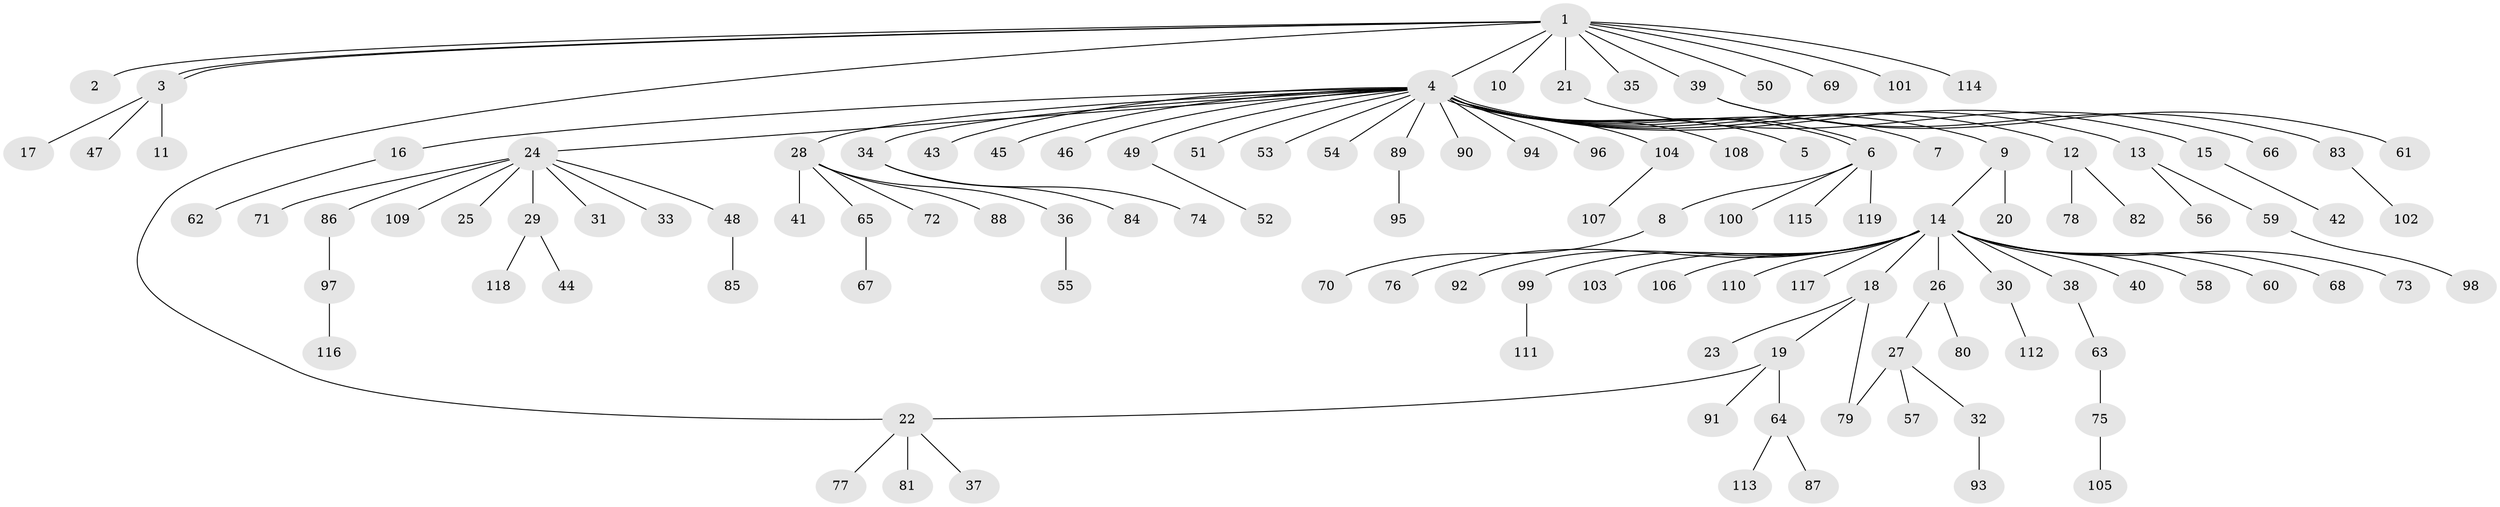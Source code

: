 // coarse degree distribution, {1: 0.7142857142857143, 3: 0.047619047619047616, 5: 0.011904761904761904, 2: 0.15476190476190477, 11: 0.011904761904761904, 4: 0.023809523809523808, 8: 0.011904761904761904, 16: 0.011904761904761904, 24: 0.011904761904761904}
// Generated by graph-tools (version 1.1) at 2025/36/03/04/25 23:36:50]
// undirected, 119 vertices, 122 edges
graph export_dot {
  node [color=gray90,style=filled];
  1;
  2;
  3;
  4;
  5;
  6;
  7;
  8;
  9;
  10;
  11;
  12;
  13;
  14;
  15;
  16;
  17;
  18;
  19;
  20;
  21;
  22;
  23;
  24;
  25;
  26;
  27;
  28;
  29;
  30;
  31;
  32;
  33;
  34;
  35;
  36;
  37;
  38;
  39;
  40;
  41;
  42;
  43;
  44;
  45;
  46;
  47;
  48;
  49;
  50;
  51;
  52;
  53;
  54;
  55;
  56;
  57;
  58;
  59;
  60;
  61;
  62;
  63;
  64;
  65;
  66;
  67;
  68;
  69;
  70;
  71;
  72;
  73;
  74;
  75;
  76;
  77;
  78;
  79;
  80;
  81;
  82;
  83;
  84;
  85;
  86;
  87;
  88;
  89;
  90;
  91;
  92;
  93;
  94;
  95;
  96;
  97;
  98;
  99;
  100;
  101;
  102;
  103;
  104;
  105;
  106;
  107;
  108;
  109;
  110;
  111;
  112;
  113;
  114;
  115;
  116;
  117;
  118;
  119;
  1 -- 2;
  1 -- 3;
  1 -- 3;
  1 -- 4;
  1 -- 10;
  1 -- 21;
  1 -- 22;
  1 -- 35;
  1 -- 39;
  1 -- 50;
  1 -- 69;
  1 -- 101;
  1 -- 114;
  3 -- 11;
  3 -- 17;
  3 -- 47;
  4 -- 5;
  4 -- 6;
  4 -- 6;
  4 -- 7;
  4 -- 9;
  4 -- 12;
  4 -- 13;
  4 -- 15;
  4 -- 16;
  4 -- 24;
  4 -- 28;
  4 -- 34;
  4 -- 43;
  4 -- 45;
  4 -- 46;
  4 -- 49;
  4 -- 51;
  4 -- 53;
  4 -- 54;
  4 -- 89;
  4 -- 90;
  4 -- 94;
  4 -- 96;
  4 -- 104;
  4 -- 108;
  6 -- 8;
  6 -- 100;
  6 -- 115;
  6 -- 119;
  8 -- 70;
  9 -- 14;
  9 -- 20;
  12 -- 78;
  12 -- 82;
  13 -- 56;
  13 -- 59;
  14 -- 18;
  14 -- 26;
  14 -- 30;
  14 -- 38;
  14 -- 40;
  14 -- 58;
  14 -- 60;
  14 -- 68;
  14 -- 73;
  14 -- 76;
  14 -- 92;
  14 -- 99;
  14 -- 103;
  14 -- 106;
  14 -- 110;
  14 -- 117;
  15 -- 42;
  16 -- 62;
  18 -- 19;
  18 -- 23;
  18 -- 79;
  19 -- 22;
  19 -- 64;
  19 -- 91;
  21 -- 66;
  22 -- 37;
  22 -- 77;
  22 -- 81;
  24 -- 25;
  24 -- 29;
  24 -- 31;
  24 -- 33;
  24 -- 48;
  24 -- 71;
  24 -- 86;
  24 -- 109;
  26 -- 27;
  26 -- 80;
  27 -- 32;
  27 -- 57;
  27 -- 79;
  28 -- 36;
  28 -- 41;
  28 -- 65;
  28 -- 72;
  28 -- 88;
  29 -- 44;
  29 -- 118;
  30 -- 112;
  32 -- 93;
  34 -- 74;
  34 -- 84;
  36 -- 55;
  38 -- 63;
  39 -- 61;
  39 -- 83;
  48 -- 85;
  49 -- 52;
  59 -- 98;
  63 -- 75;
  64 -- 87;
  64 -- 113;
  65 -- 67;
  75 -- 105;
  83 -- 102;
  86 -- 97;
  89 -- 95;
  97 -- 116;
  99 -- 111;
  104 -- 107;
}
